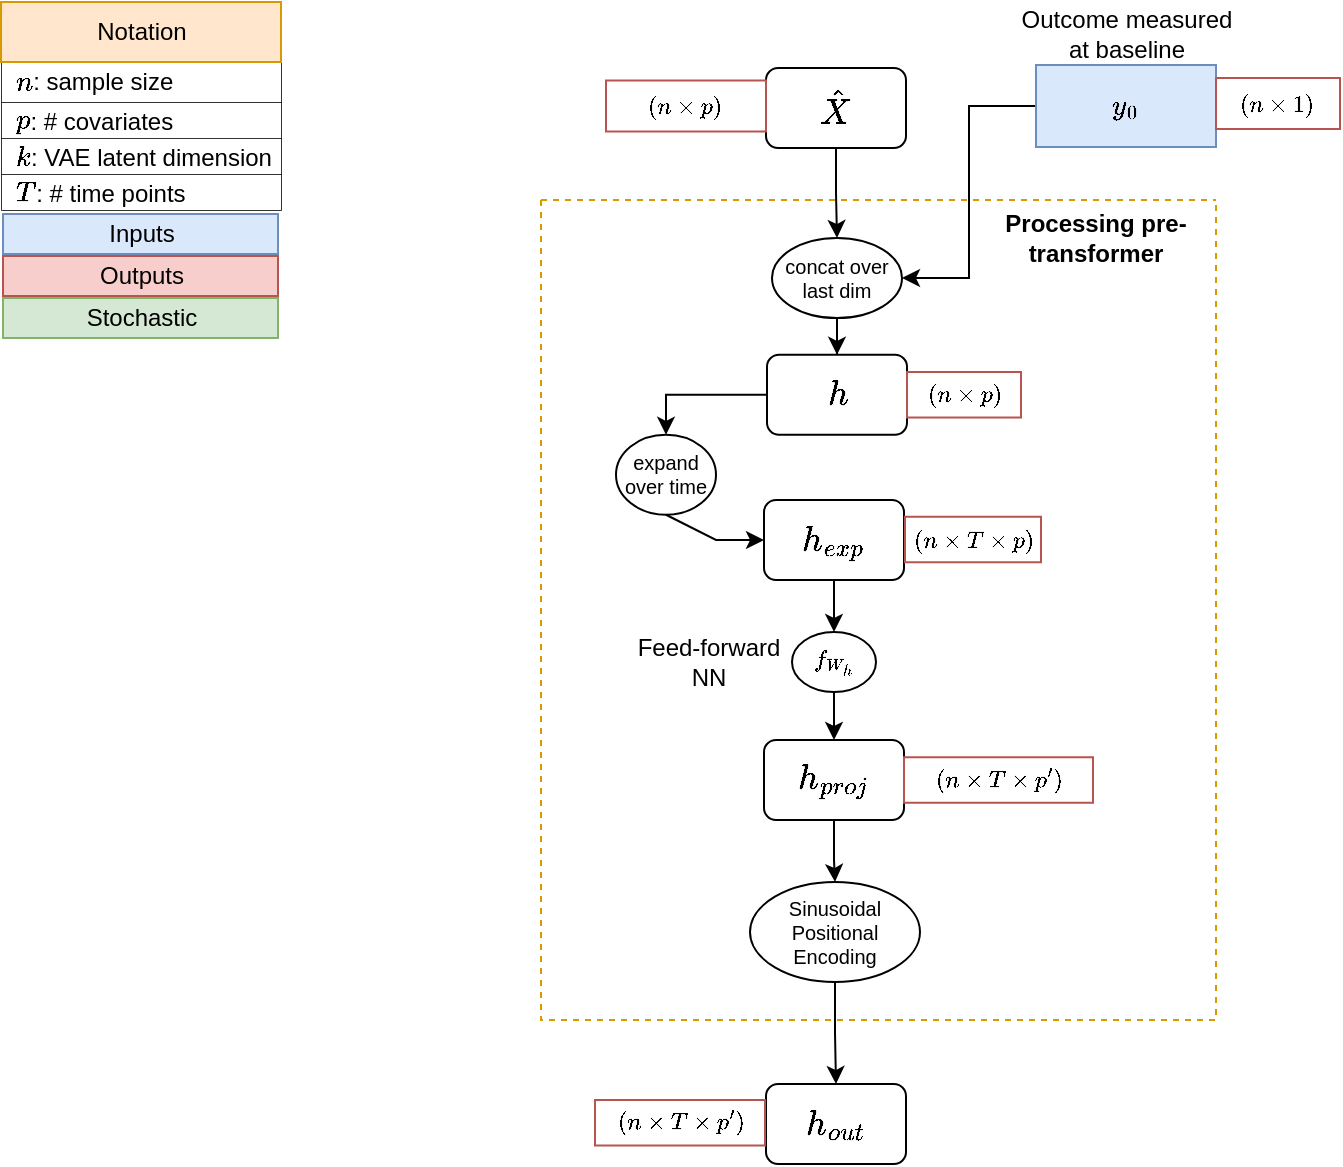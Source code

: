 <mxfile version="28.1.2" pages="2">
  <diagram name="Page-1" id="qyKOhX7wKubJx3A1yhwW">
    <mxGraphModel dx="950" dy="575" grid="1" gridSize="10" guides="1" tooltips="1" connect="1" arrows="1" fold="1" page="1" pageScale="1" pageWidth="827" pageHeight="1169" math="1" shadow="0">
      <root>
        <mxCell id="0" />
        <mxCell id="1" parent="0" />
        <mxCell id="SKo15fLE6GQcyllnIHAm-7" value="" style="edgeStyle=orthogonalEdgeStyle;rounded=0;orthogonalLoop=1;jettySize=auto;html=1;" parent="1" source="rzhAfjj5DbKfYVlqXlJ3-3" target="kir_VGYGd0OHTudOm7uo-5" edge="1">
          <mxGeometry relative="1" as="geometry" />
        </mxCell>
        <mxCell id="rzhAfjj5DbKfYVlqXlJ3-3" value="$$\hat{X}$$" style="rounded=1;whiteSpace=wrap;html=1;fontSize=15;" parent="1" vertex="1">
          <mxGeometry x="395" y="82" width="70" height="40" as="geometry" />
        </mxCell>
        <mxCell id="gshfcQeMo9viiWqzpoU_-25" value="" style="shape=table;startSize=0;container=1;collapsible=0;childLayout=tableLayout;fontSize=11;fillColor=none;strokeColor=default;perimeterSpacing=0;strokeWidth=0.5;opacity=80;" parent="1" vertex="1">
          <mxGeometry x="12.5" y="79" width="140" height="74" as="geometry" />
        </mxCell>
        <mxCell id="gshfcQeMo9viiWqzpoU_-26" value="" style="shape=tableRow;horizontal=0;startSize=0;swimlaneHead=0;swimlaneBody=0;strokeColor=inherit;top=0;left=0;bottom=0;right=0;collapsible=0;dropTarget=0;fillColor=none;points=[[0,0.5],[1,0.5]];portConstraint=eastwest;fontSize=16;" parent="gshfcQeMo9viiWqzpoU_-25" vertex="1">
          <mxGeometry width="140" height="20" as="geometry" />
        </mxCell>
        <mxCell id="gshfcQeMo9viiWqzpoU_-27" value="\(n\): sample size" style="shape=partialRectangle;html=1;whiteSpace=wrap;connectable=0;strokeColor=inherit;overflow=hidden;fillColor=none;top=0;left=0;bottom=0;right=0;pointerEvents=1;fontSize=12;align=left;spacingLeft=5;" parent="gshfcQeMo9viiWqzpoU_-26" vertex="1">
          <mxGeometry width="140" height="20" as="geometry">
            <mxRectangle width="140" height="20" as="alternateBounds" />
          </mxGeometry>
        </mxCell>
        <mxCell id="gshfcQeMo9viiWqzpoU_-28" value="" style="shape=tableRow;horizontal=0;startSize=0;swimlaneHead=0;swimlaneBody=0;strokeColor=inherit;top=0;left=0;bottom=0;right=0;collapsible=0;dropTarget=0;fillColor=none;points=[[0,0.5],[1,0.5]];portConstraint=eastwest;fontSize=16;" parent="gshfcQeMo9viiWqzpoU_-25" vertex="1">
          <mxGeometry y="20" width="140" height="18" as="geometry" />
        </mxCell>
        <mxCell id="gshfcQeMo9viiWqzpoU_-29" value="\(p\): # covariates" style="shape=partialRectangle;html=1;whiteSpace=wrap;connectable=0;strokeColor=inherit;overflow=hidden;fillColor=none;top=0;left=0;bottom=0;right=0;pointerEvents=1;fontSize=12;align=left;spacingLeft=5;" parent="gshfcQeMo9viiWqzpoU_-28" vertex="1">
          <mxGeometry width="140" height="18" as="geometry">
            <mxRectangle width="140" height="18" as="alternateBounds" />
          </mxGeometry>
        </mxCell>
        <mxCell id="gshfcQeMo9viiWqzpoU_-32" style="shape=tableRow;horizontal=0;startSize=0;swimlaneHead=0;swimlaneBody=0;strokeColor=inherit;top=0;left=0;bottom=0;right=0;collapsible=0;dropTarget=0;fillColor=none;points=[[0,0.5],[1,0.5]];portConstraint=eastwest;fontSize=16;" parent="gshfcQeMo9viiWqzpoU_-25" vertex="1">
          <mxGeometry y="38" width="140" height="18" as="geometry" />
        </mxCell>
        <mxCell id="gshfcQeMo9viiWqzpoU_-33" value="\(k\): VAE latent dimension" style="shape=partialRectangle;html=1;whiteSpace=wrap;connectable=0;strokeColor=inherit;overflow=hidden;fillColor=none;top=0;left=0;bottom=0;right=0;pointerEvents=1;fontSize=12;align=left;spacingLeft=5;" parent="gshfcQeMo9viiWqzpoU_-32" vertex="1">
          <mxGeometry width="140" height="18" as="geometry">
            <mxRectangle width="140" height="18" as="alternateBounds" />
          </mxGeometry>
        </mxCell>
        <mxCell id="gshfcQeMo9viiWqzpoU_-48" style="shape=tableRow;horizontal=0;startSize=0;swimlaneHead=0;swimlaneBody=0;strokeColor=inherit;top=0;left=0;bottom=0;right=0;collapsible=0;dropTarget=0;fillColor=none;points=[[0,0.5],[1,0.5]];portConstraint=eastwest;fontSize=16;" parent="gshfcQeMo9viiWqzpoU_-25" vertex="1">
          <mxGeometry y="56" width="140" height="18" as="geometry" />
        </mxCell>
        <mxCell id="gshfcQeMo9viiWqzpoU_-49" value="\(T\): # time points" style="shape=partialRectangle;html=1;whiteSpace=wrap;connectable=0;strokeColor=inherit;overflow=hidden;fillColor=none;top=0;left=0;bottom=0;right=0;pointerEvents=1;fontSize=12;align=left;spacingLeft=5;" parent="gshfcQeMo9viiWqzpoU_-48" vertex="1">
          <mxGeometry width="140" height="18" as="geometry">
            <mxRectangle width="140" height="18" as="alternateBounds" />
          </mxGeometry>
        </mxCell>
        <mxCell id="gshfcQeMo9viiWqzpoU_-34" value="Notation" style="text;html=1;align=center;verticalAlign=middle;whiteSpace=wrap;rounded=0;fillColor=#ffe6cc;strokeColor=#d79b00;" parent="1" vertex="1">
          <mxGeometry x="12.5" y="49" width="140" height="30" as="geometry" />
        </mxCell>
        <mxCell id="gshfcQeMo9viiWqzpoU_-38" value="$$(n \times&amp;nbsp;p)$$" style="text;html=1;align=center;verticalAlign=middle;whiteSpace=wrap;rounded=0;fillColor=none;strokeColor=#b85450;gradientColor=none;fillStyle=auto;shadow=0;fontSize=10;" parent="1" vertex="1">
          <mxGeometry x="315" y="88.25" width="80" height="25.5" as="geometry" />
        </mxCell>
        <mxCell id="SKo15fLE6GQcyllnIHAm-9" value="" style="edgeStyle=orthogonalEdgeStyle;rounded=0;orthogonalLoop=1;jettySize=auto;html=1;entryX=1;entryY=0.5;entryDx=0;entryDy=0;" parent="1" source="gshfcQeMo9viiWqzpoU_-52" target="kir_VGYGd0OHTudOm7uo-5" edge="1">
          <mxGeometry relative="1" as="geometry">
            <mxPoint x="350" y="207.5" as="targetPoint" />
          </mxGeometry>
        </mxCell>
        <mxCell id="gshfcQeMo9viiWqzpoU_-52" value="$$y_0$$" style="rounded=0;whiteSpace=wrap;html=1;fillColor=#dae8fc;strokeColor=#6c8ebf;" parent="1" vertex="1">
          <mxGeometry x="530" y="80.5" width="90" height="41" as="geometry" />
        </mxCell>
        <mxCell id="gshfcQeMo9viiWqzpoU_-53" value="$$(n \times 1)$$" style="text;html=1;align=center;verticalAlign=middle;whiteSpace=wrap;rounded=0;fillColor=none;strokeColor=#b85450;gradientColor=none;fillStyle=auto;shadow=0;fontSize=10;" parent="1" vertex="1">
          <mxGeometry x="620" y="87" width="62" height="25.5" as="geometry" />
        </mxCell>
        <mxCell id="kir_VGYGd0OHTudOm7uo-4" value="&lt;div&gt;$$h_{out}$$&lt;/div&gt;" style="rounded=1;whiteSpace=wrap;html=1;fontSize=15;" parent="1" vertex="1">
          <mxGeometry x="395" y="590" width="70" height="40" as="geometry" />
        </mxCell>
        <mxCell id="SKo15fLE6GQcyllnIHAm-11" value="" style="edgeStyle=orthogonalEdgeStyle;rounded=0;orthogonalLoop=1;jettySize=auto;html=1;entryX=0.5;entryY=0;entryDx=0;entryDy=0;" parent="1" source="kir_VGYGd0OHTudOm7uo-5" target="SKo15fLE6GQcyllnIHAm-10" edge="1">
          <mxGeometry relative="1" as="geometry" />
        </mxCell>
        <mxCell id="kir_VGYGd0OHTudOm7uo-5" value="concat over last dim" style="ellipse;whiteSpace=wrap;html=1;fontSize=10;" parent="1" vertex="1">
          <mxGeometry x="398" y="167" width="65" height="40" as="geometry" />
        </mxCell>
        <mxCell id="SKo15fLE6GQcyllnIHAm-5" value="Outcome measured at baseline" style="text;html=1;align=center;verticalAlign=middle;whiteSpace=wrap;rounded=0;" parent="1" vertex="1">
          <mxGeometry x="517.5" y="49.5" width="115" height="30" as="geometry" />
        </mxCell>
        <mxCell id="SKo15fLE6GQcyllnIHAm-22" value="" style="edgeStyle=orthogonalEdgeStyle;rounded=0;orthogonalLoop=1;jettySize=auto;html=1;entryX=0.5;entryY=0;entryDx=0;entryDy=0;" parent="1" source="SKo15fLE6GQcyllnIHAm-18" target="kir_VGYGd0OHTudOm7uo-4" edge="1">
          <mxGeometry relative="1" as="geometry">
            <mxPoint x="430" y="548" as="targetPoint" />
          </mxGeometry>
        </mxCell>
        <mxCell id="SKo15fLE6GQcyllnIHAm-18" value="Sinusoidal Positional Encoding" style="ellipse;whiteSpace=wrap;html=1;fontSize=10;" parent="1" vertex="1">
          <mxGeometry x="387" y="489" width="85" height="50" as="geometry" />
        </mxCell>
        <mxCell id="SKo15fLE6GQcyllnIHAm-24" value="Inputs" style="rounded=0;whiteSpace=wrap;html=1;fillColor=#dae8fc;strokeColor=#6c8ebf;" parent="1" vertex="1">
          <mxGeometry x="13.5" y="155" width="137.5" height="20" as="geometry" />
        </mxCell>
        <mxCell id="SKo15fLE6GQcyllnIHAm-26" value="&lt;div&gt;Outputs&lt;/div&gt;" style="rounded=0;whiteSpace=wrap;html=1;fillColor=#f8cecc;strokeColor=#b85450;" parent="1" vertex="1">
          <mxGeometry x="13.5" y="176" width="137.5" height="20" as="geometry" />
        </mxCell>
        <mxCell id="SKo15fLE6GQcyllnIHAm-27" value="Stochastic" style="rounded=0;whiteSpace=wrap;html=1;fillColor=#d5e8d4;strokeColor=#82b366;" parent="1" vertex="1">
          <mxGeometry x="13.5" y="197" width="137.5" height="20" as="geometry" />
        </mxCell>
        <mxCell id="kir_VGYGd0OHTudOm7uo-9" value="$$(n \times T \times p&#39;)$$" style="text;html=1;align=center;verticalAlign=middle;whiteSpace=wrap;rounded=0;fillColor=none;strokeColor=#b85450;gradientColor=none;fillStyle=auto;shadow=0;fontSize=10;" parent="1" vertex="1">
          <mxGeometry x="309.5" y="598" width="85" height="22.75" as="geometry" />
        </mxCell>
        <mxCell id="SKo15fLE6GQcyllnIHAm-68" value="" style="swimlane;startSize=0;fillColor=#ffe6cc;strokeColor=#d79b00;dashed=1;" parent="1" vertex="1">
          <mxGeometry x="282.5" y="148" width="337.5" height="410" as="geometry" />
        </mxCell>
        <mxCell id="SKo15fLE6GQcyllnIHAm-69" value="&lt;b&gt;Processing pre-transformer&lt;/b&gt;" style="text;html=1;align=center;verticalAlign=middle;whiteSpace=wrap;rounded=0;" parent="SKo15fLE6GQcyllnIHAm-68" vertex="1">
          <mxGeometry x="217.5" y="9" width="120" height="20" as="geometry" />
        </mxCell>
        <mxCell id="SKo15fLE6GQcyllnIHAm-10" value="$$h$$" style="rounded=1;whiteSpace=wrap;html=1;fontSize=15;" parent="SKo15fLE6GQcyllnIHAm-68" vertex="1">
          <mxGeometry x="113" y="77.38" width="70" height="40" as="geometry" />
        </mxCell>
        <mxCell id="SKo15fLE6GQcyllnIHAm-12" value="$$(n \times&amp;nbsp;p)$$" style="text;html=1;align=center;verticalAlign=middle;whiteSpace=wrap;rounded=0;fillColor=none;strokeColor=#b85450;gradientColor=none;fillStyle=auto;shadow=0;fontSize=10;" parent="SKo15fLE6GQcyllnIHAm-68" vertex="1">
          <mxGeometry x="183" y="86.01" width="57" height="22.75" as="geometry" />
        </mxCell>
        <mxCell id="gshfcQeMo9viiWqzpoU_-46" value="expand over time" style="ellipse;whiteSpace=wrap;html=1;fontSize=10;" parent="SKo15fLE6GQcyllnIHAm-68" vertex="1">
          <mxGeometry x="37.5" y="117.38" width="50" height="40" as="geometry" />
        </mxCell>
        <mxCell id="SKo15fLE6GQcyllnIHAm-13" value="" style="edgeStyle=orthogonalEdgeStyle;rounded=0;orthogonalLoop=1;jettySize=auto;html=1;entryX=0.5;entryY=0;entryDx=0;entryDy=0;" parent="SKo15fLE6GQcyllnIHAm-68" source="SKo15fLE6GQcyllnIHAm-10" target="gshfcQeMo9viiWqzpoU_-46" edge="1">
          <mxGeometry relative="1" as="geometry" />
        </mxCell>
        <mxCell id="je9HBZ-PjT7DeAHVx5pH-3" value="" style="edgeStyle=orthogonalEdgeStyle;rounded=0;orthogonalLoop=1;jettySize=auto;html=1;" parent="SKo15fLE6GQcyllnIHAm-68" source="gshfcQeMo9viiWqzpoU_-43" target="je9HBZ-PjT7DeAHVx5pH-2" edge="1">
          <mxGeometry relative="1" as="geometry" />
        </mxCell>
        <mxCell id="gshfcQeMo9viiWqzpoU_-43" value="$$h_{exp}$$" style="rounded=1;whiteSpace=wrap;html=1;fontSize=15;" parent="SKo15fLE6GQcyllnIHAm-68" vertex="1">
          <mxGeometry x="111.5" y="150" width="70" height="40" as="geometry" />
        </mxCell>
        <mxCell id="SKo15fLE6GQcyllnIHAm-16" value="$$(n \times T \times p)$$" style="text;html=1;align=center;verticalAlign=middle;whiteSpace=wrap;rounded=0;fillColor=none;strokeColor=#b85450;gradientColor=none;fillStyle=auto;shadow=0;fontSize=10;" parent="SKo15fLE6GQcyllnIHAm-68" vertex="1">
          <mxGeometry x="182" y="158.38" width="68" height="22.75" as="geometry" />
        </mxCell>
        <mxCell id="je9HBZ-PjT7DeAHVx5pH-1" value="$$h_{proj}$$" style="rounded=1;whiteSpace=wrap;html=1;fontSize=15;" parent="SKo15fLE6GQcyllnIHAm-68" vertex="1">
          <mxGeometry x="111.5" y="270" width="70" height="40" as="geometry" />
        </mxCell>
        <mxCell id="je9HBZ-PjT7DeAHVx5pH-8" value="" style="edgeStyle=orthogonalEdgeStyle;rounded=0;orthogonalLoop=1;jettySize=auto;html=1;" parent="SKo15fLE6GQcyllnIHAm-68" source="je9HBZ-PjT7DeAHVx5pH-2" target="je9HBZ-PjT7DeAHVx5pH-1" edge="1">
          <mxGeometry relative="1" as="geometry" />
        </mxCell>
        <mxCell id="je9HBZ-PjT7DeAHVx5pH-2" value="$$f_{W_h}$$" style="ellipse;whiteSpace=wrap;html=1;fontSize=10;" parent="SKo15fLE6GQcyllnIHAm-68" vertex="1">
          <mxGeometry x="125.5" y="216" width="42" height="30" as="geometry" />
        </mxCell>
        <mxCell id="je9HBZ-PjT7DeAHVx5pH-5" value="Feed-forward NN" style="text;html=1;align=center;verticalAlign=middle;whiteSpace=wrap;rounded=0;" parent="SKo15fLE6GQcyllnIHAm-68" vertex="1">
          <mxGeometry x="46.5" y="216" width="75" height="30" as="geometry" />
        </mxCell>
        <mxCell id="je9HBZ-PjT7DeAHVx5pH-9" value="" style="endArrow=classic;html=1;rounded=0;exitX=0.5;exitY=1;exitDx=0;exitDy=0;entryX=0;entryY=0.5;entryDx=0;entryDy=0;" parent="SKo15fLE6GQcyllnIHAm-68" source="gshfcQeMo9viiWqzpoU_-46" target="gshfcQeMo9viiWqzpoU_-43" edge="1">
          <mxGeometry width="50" height="50" relative="1" as="geometry">
            <mxPoint x="250" y="256" as="sourcePoint" />
            <mxPoint x="300" y="206" as="targetPoint" />
            <Array as="points">
              <mxPoint x="87.5" y="170" />
            </Array>
          </mxGeometry>
        </mxCell>
        <mxCell id="je9HBZ-PjT7DeAHVx5pH-10" value="$$(n \times T \times p&#39;)$$" style="text;html=1;align=center;verticalAlign=middle;whiteSpace=wrap;rounded=0;fillColor=none;strokeColor=#b85450;gradientColor=none;fillStyle=auto;shadow=0;fontSize=10;" parent="SKo15fLE6GQcyllnIHAm-68" vertex="1">
          <mxGeometry x="181.5" y="278.63" width="94.5" height="22.75" as="geometry" />
        </mxCell>
        <mxCell id="je9HBZ-PjT7DeAHVx5pH-7" value="" style="edgeStyle=orthogonalEdgeStyle;rounded=0;orthogonalLoop=1;jettySize=auto;html=1;" parent="1" source="je9HBZ-PjT7DeAHVx5pH-1" target="SKo15fLE6GQcyllnIHAm-18" edge="1">
          <mxGeometry relative="1" as="geometry" />
        </mxCell>
      </root>
    </mxGraphModel>
  </diagram>
  <diagram id="ePtbMaemszxgn41MYKDM" name="Page-2">
    <mxGraphModel grid="1" page="1" gridSize="10" guides="1" tooltips="1" connect="1" arrows="1" fold="1" pageScale="1" pageWidth="827" pageHeight="1169" math="0" shadow="0">
      <root>
        <mxCell id="0" />
        <mxCell id="1" parent="0" />
      </root>
    </mxGraphModel>
  </diagram>
</mxfile>
